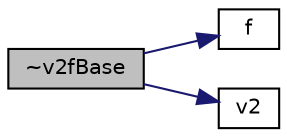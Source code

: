 digraph "~v2fBase"
{
  bgcolor="transparent";
  edge [fontname="Helvetica",fontsize="10",labelfontname="Helvetica",labelfontsize="10"];
  node [fontname="Helvetica",fontsize="10",shape=record];
  rankdir="LR";
  Node1 [label="~v2fBase",height=0.2,width=0.4,color="black", fillcolor="grey75", style="filled", fontcolor="black"];
  Node1 -> Node2 [color="midnightblue",fontsize="10",style="solid",fontname="Helvetica"];
  Node2 [label="f",height=0.2,width=0.4,color="black",URL="$a02889.html#a313e35820aee726ae21e07b0ea5446ef",tooltip="Return the damping function. "];
  Node1 -> Node3 [color="midnightblue",fontsize="10",style="solid",fontname="Helvetica"];
  Node3 [label="v2",height=0.2,width=0.4,color="black",URL="$a02889.html#ae32da1fdf8671c97baf09781d51a9c14",tooltip="Return turbulence stress normal to streamlines. "];
}

